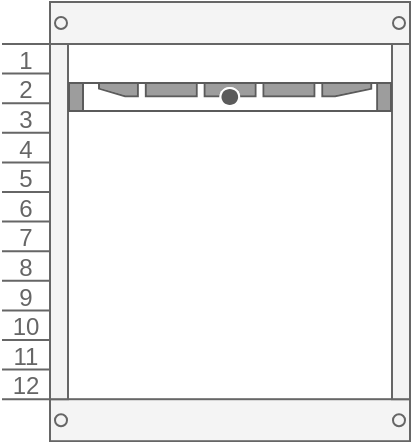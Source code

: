 <mxfile version="20.2.8" type="device"><diagram id="B21st1OlzCJdoa5PMOJx" name="Page-1"><mxGraphModel dx="942" dy="572" grid="1" gridSize="10" guides="1" tooltips="1" connect="1" arrows="1" fold="1" page="1" pageScale="1" pageWidth="827" pageHeight="1169" math="0" shadow="0"><root><mxCell id="0"/><mxCell id="1" parent="0"/><mxCell id="0qYdTxWqN430-TEzSU1R-1" value="" style="strokeColor=#666666;html=1;verticalLabelPosition=bottom;labelBackgroundColor=#ffffff;verticalAlign=top;outlineConnect=0;shadow=0;dashed=0;shape=mxgraph.rackGeneral.rackCabinet;fillColor2=#f4f4f4;container=1;collapsible=0;childLayout=rack;allowGaps=1;marginLeft=33;marginRight=9;marginTop=21;marginBottom=22;textColor=#666666;numDisp=ascend;" vertex="1" parent="1"><mxGeometry x="130" y="110" width="204" height="219" as="geometry"/></mxCell><mxCell id="0qYdTxWqN430-TEzSU1R-2" value="" style="strokeColor=#666666;html=1;labelPosition=right;align=left;spacingLeft=15;shadow=0;dashed=0;outlineConnect=0;shape=mxgraph.rack.dell.poweredge_630;" vertex="1" parent="0qYdTxWqN430-TEzSU1R-1"><mxGeometry x="33" y="40" width="162" height="15" as="geometry"/></mxCell></root></mxGraphModel></diagram></mxfile>